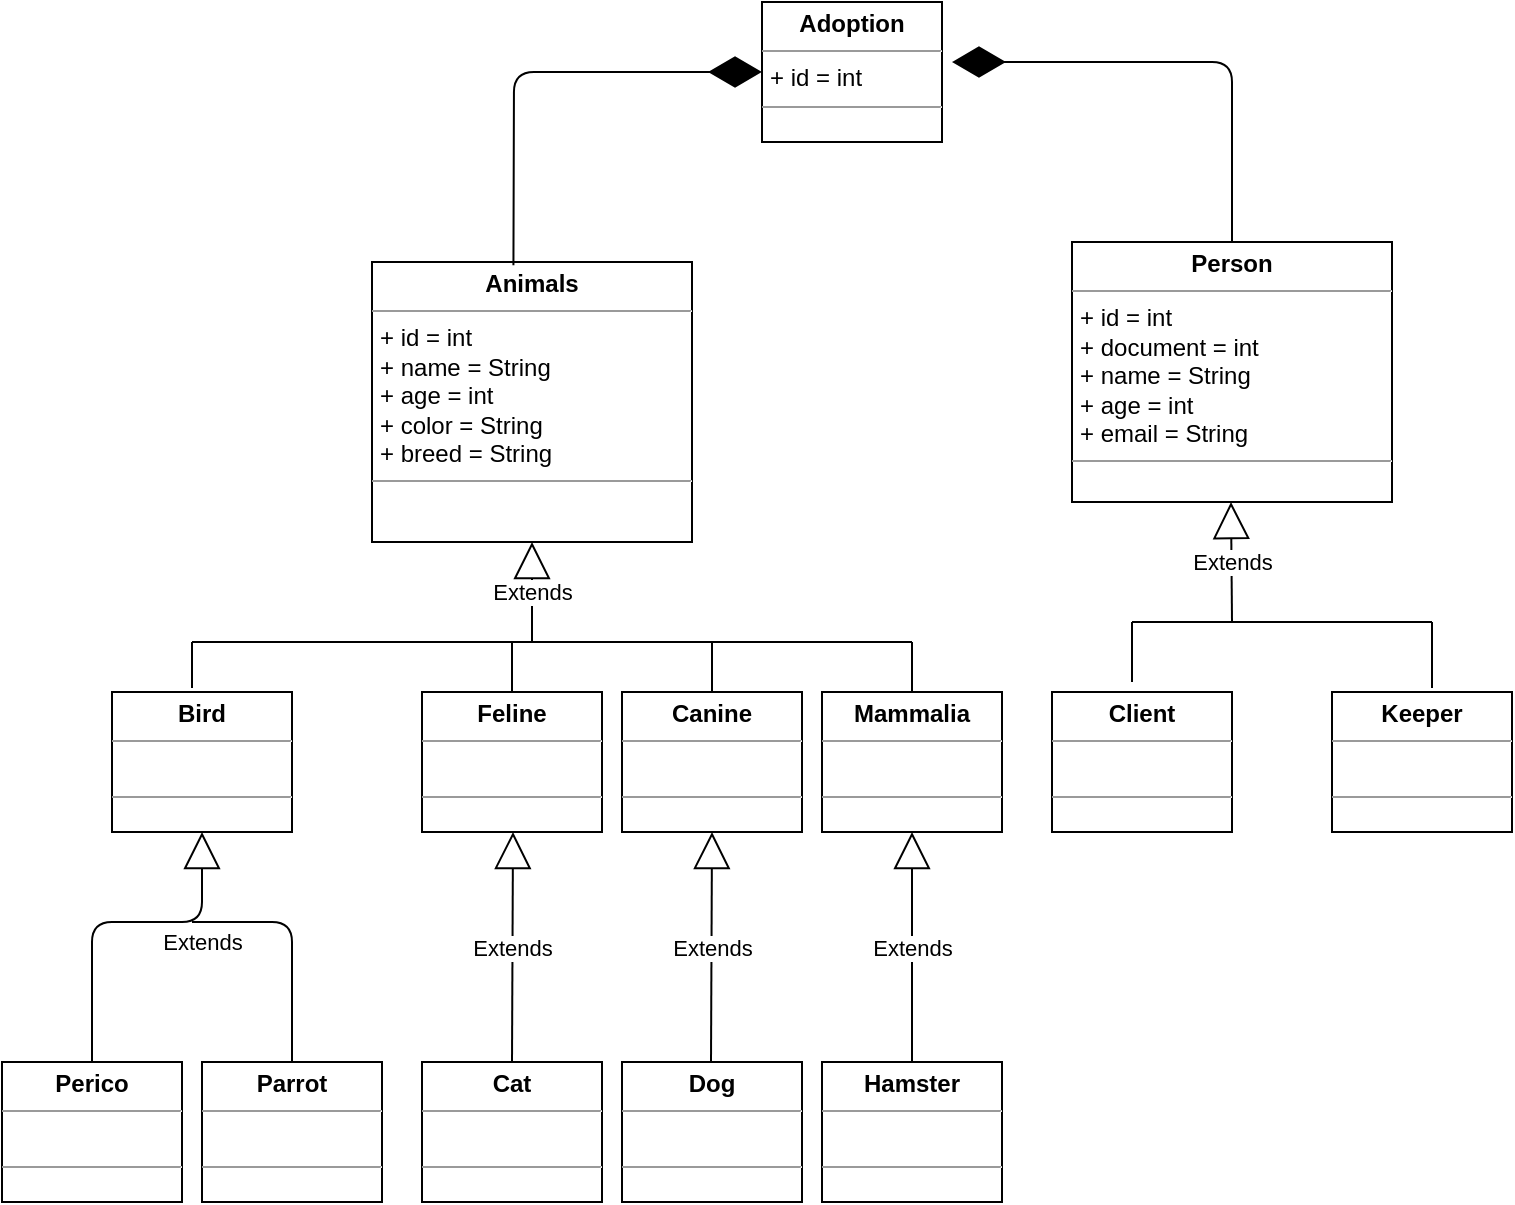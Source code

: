 <mxfile version="10.5.4" type="device"><diagram name="Page-1" id="c4acf3e9-155e-7222-9cf6-157b1a14988f"><mxGraphModel dx="1078" dy="685" grid="1" gridSize="10" guides="1" tooltips="1" connect="1" arrows="1" fold="1" page="1" pageScale="1" pageWidth="850" pageHeight="1100" background="#ffffff" math="0" shadow="0"><root><mxCell id="0"/><mxCell id="1" parent="0"/><mxCell id="kEykll2ha6H4BLFQBwFL-14" value="&lt;p style=&quot;margin: 0px ; margin-top: 4px ; text-align: center&quot;&gt;&lt;b&gt;Animals&lt;/b&gt;&lt;/p&gt;&lt;hr size=&quot;1&quot;&gt;&lt;p style=&quot;margin: 0px ; margin-left: 4px&quot;&gt;&lt;span&gt;+ id = int&lt;/span&gt;&lt;br&gt;&lt;/p&gt;&lt;p style=&quot;margin: 0px ; margin-left: 4px&quot;&gt;+ name = String&lt;br&gt;+ age = int&lt;br&gt;+ color = String&lt;br&gt;+ breed = String&lt;/p&gt;&lt;hr size=&quot;1&quot;&gt;&lt;p style=&quot;margin: 0px ; margin-left: 4px&quot;&gt;&lt;br&gt;&lt;/p&gt;" style="verticalAlign=top;align=left;overflow=fill;fontSize=12;fontFamily=Helvetica;html=1;" vertex="1" parent="1"><mxGeometry x="230" y="160" width="160" height="140" as="geometry"/></mxCell><mxCell id="kEykll2ha6H4BLFQBwFL-15" value="&lt;p style=&quot;margin: 0px ; margin-top: 4px ; text-align: center&quot;&gt;&lt;b&gt;Person&lt;/b&gt;&lt;/p&gt;&lt;hr size=&quot;1&quot;&gt;&lt;p style=&quot;margin: 0px ; margin-left: 4px&quot;&gt;&lt;span&gt;+ id = int&lt;/span&gt;&lt;br&gt;&lt;/p&gt;&lt;p style=&quot;margin: 0px ; margin-left: 4px&quot;&gt;+ document = int&lt;br&gt;+ name = String&lt;br&gt;+ age = int&lt;br&gt;+ email = String&lt;br&gt;&lt;/p&gt;&lt;hr size=&quot;1&quot;&gt;&lt;p style=&quot;margin: 0px ; margin-left: 4px&quot;&gt;&lt;br&gt;&lt;/p&gt;" style="verticalAlign=top;align=left;overflow=fill;fontSize=12;fontFamily=Helvetica;html=1;" vertex="1" parent="1"><mxGeometry x="580" y="150" width="160" height="130" as="geometry"/></mxCell><mxCell id="kEykll2ha6H4BLFQBwFL-16" value="&lt;p style=&quot;margin: 0px ; margin-top: 4px ; text-align: center&quot;&gt;&lt;b&gt;Keeper&lt;/b&gt;&lt;/p&gt;&lt;hr size=&quot;1&quot;&gt;&lt;p style=&quot;margin: 0px ; margin-left: 4px&quot;&gt;&lt;br&gt;&lt;/p&gt;&lt;hr size=&quot;1&quot;&gt;&lt;p style=&quot;margin: 0px ; margin-left: 4px&quot;&gt;&lt;br&gt;&lt;/p&gt;" style="verticalAlign=top;align=left;overflow=fill;fontSize=12;fontFamily=Helvetica;html=1;" vertex="1" parent="1"><mxGeometry x="710" y="375" width="90" height="70" as="geometry"/></mxCell><mxCell id="kEykll2ha6H4BLFQBwFL-17" value="&lt;p style=&quot;margin: 0px ; margin-top: 4px ; text-align: center&quot;&gt;&lt;b&gt;Client&lt;/b&gt;&lt;/p&gt;&lt;hr size=&quot;1&quot;&gt;&lt;p style=&quot;margin: 0px ; margin-left: 4px&quot;&gt;&lt;br&gt;&lt;/p&gt;&lt;hr size=&quot;1&quot;&gt;&lt;p style=&quot;margin: 0px ; margin-left: 4px&quot;&gt;&lt;br&gt;&lt;/p&gt;" style="verticalAlign=top;align=left;overflow=fill;fontSize=12;fontFamily=Helvetica;html=1;" vertex="1" parent="1"><mxGeometry x="570" y="375" width="90" height="70" as="geometry"/></mxCell><mxCell id="kEykll2ha6H4BLFQBwFL-21" value="&lt;p style=&quot;margin: 0px ; margin-top: 4px ; text-align: center&quot;&gt;&lt;b&gt;Bird&lt;/b&gt;&lt;/p&gt;&lt;hr size=&quot;1&quot;&gt;&lt;p style=&quot;margin: 0px ; margin-left: 4px&quot;&gt;&lt;br&gt;&lt;/p&gt;&lt;hr size=&quot;1&quot;&gt;&lt;p style=&quot;margin: 0px ; margin-left: 4px&quot;&gt;&lt;br&gt;&lt;/p&gt;" style="verticalAlign=top;align=left;overflow=fill;fontSize=12;fontFamily=Helvetica;html=1;" vertex="1" parent="1"><mxGeometry x="100" y="375" width="90" height="70" as="geometry"/></mxCell><mxCell id="kEykll2ha6H4BLFQBwFL-22" value="&lt;p style=&quot;margin: 0px ; margin-top: 4px ; text-align: center&quot;&gt;&lt;b&gt;Feline&lt;/b&gt;&lt;/p&gt;&lt;hr size=&quot;1&quot;&gt;&lt;p style=&quot;margin: 0px ; margin-left: 4px&quot;&gt;&lt;br&gt;&lt;/p&gt;&lt;hr size=&quot;1&quot;&gt;&lt;p style=&quot;margin: 0px ; margin-left: 4px&quot;&gt;&lt;br&gt;&lt;/p&gt;" style="verticalAlign=top;align=left;overflow=fill;fontSize=12;fontFamily=Helvetica;html=1;" vertex="1" parent="1"><mxGeometry x="255" y="375" width="90" height="70" as="geometry"/></mxCell><mxCell id="kEykll2ha6H4BLFQBwFL-23" value="&lt;p style=&quot;margin: 0px ; margin-top: 4px ; text-align: center&quot;&gt;&lt;b&gt;Canine&lt;/b&gt;&lt;/p&gt;&lt;hr size=&quot;1&quot;&gt;&lt;p style=&quot;margin: 0px ; margin-left: 4px&quot;&gt;&lt;br&gt;&lt;/p&gt;&lt;hr size=&quot;1&quot;&gt;&lt;p style=&quot;margin: 0px ; margin-left: 4px&quot;&gt;&lt;br&gt;&lt;/p&gt;" style="verticalAlign=top;align=left;overflow=fill;fontSize=12;fontFamily=Helvetica;html=1;" vertex="1" parent="1"><mxGeometry x="355" y="375" width="90" height="70" as="geometry"/></mxCell><mxCell id="kEykll2ha6H4BLFQBwFL-24" value="&lt;p style=&quot;margin: 0px ; margin-top: 4px ; text-align: center&quot;&gt;&lt;b&gt;Mammalia&lt;/b&gt;&lt;/p&gt;&lt;hr size=&quot;1&quot;&gt;&lt;p style=&quot;margin: 0px ; margin-left: 4px&quot;&gt;&lt;br&gt;&lt;/p&gt;&lt;hr size=&quot;1&quot;&gt;&lt;p style=&quot;margin: 0px ; margin-left: 4px&quot;&gt;&lt;br&gt;&lt;/p&gt;" style="verticalAlign=top;align=left;overflow=fill;fontSize=12;fontFamily=Helvetica;html=1;" vertex="1" parent="1"><mxGeometry x="455" y="375" width="90" height="70" as="geometry"/></mxCell><mxCell id="kEykll2ha6H4BLFQBwFL-25" value="&lt;p style=&quot;margin: 0px ; margin-top: 4px ; text-align: center&quot;&gt;&lt;b&gt;Perico&lt;/b&gt;&lt;/p&gt;&lt;hr size=&quot;1&quot;&gt;&lt;p style=&quot;margin: 0px ; margin-left: 4px&quot;&gt;&lt;br&gt;&lt;/p&gt;&lt;hr size=&quot;1&quot;&gt;&lt;p style=&quot;margin: 0px ; margin-left: 4px&quot;&gt;&lt;br&gt;&lt;/p&gt;" style="verticalAlign=top;align=left;overflow=fill;fontSize=12;fontFamily=Helvetica;html=1;" vertex="1" parent="1"><mxGeometry x="45" y="560" width="90" height="70" as="geometry"/></mxCell><mxCell id="kEykll2ha6H4BLFQBwFL-26" value="&lt;p style=&quot;margin: 0px ; margin-top: 4px ; text-align: center&quot;&gt;&lt;b&gt;Parrot&lt;/b&gt;&lt;/p&gt;&lt;hr size=&quot;1&quot;&gt;&lt;p style=&quot;margin: 0px ; margin-left: 4px&quot;&gt;&lt;br&gt;&lt;/p&gt;&lt;hr size=&quot;1&quot;&gt;&lt;p style=&quot;margin: 0px ; margin-left: 4px&quot;&gt;&lt;br&gt;&lt;/p&gt;" style="verticalAlign=top;align=left;overflow=fill;fontSize=12;fontFamily=Helvetica;html=1;" vertex="1" parent="1"><mxGeometry x="145" y="560" width="90" height="70" as="geometry"/></mxCell><mxCell id="kEykll2ha6H4BLFQBwFL-27" value="&lt;p style=&quot;margin: 0px ; margin-top: 4px ; text-align: center&quot;&gt;&lt;b&gt;Cat&lt;/b&gt;&lt;/p&gt;&lt;hr size=&quot;1&quot;&gt;&lt;p style=&quot;margin: 0px ; margin-left: 4px&quot;&gt;&lt;br&gt;&lt;/p&gt;&lt;hr size=&quot;1&quot;&gt;&lt;p style=&quot;margin: 0px ; margin-left: 4px&quot;&gt;&lt;br&gt;&lt;/p&gt;" style="verticalAlign=top;align=left;overflow=fill;fontSize=12;fontFamily=Helvetica;html=1;" vertex="1" parent="1"><mxGeometry x="255" y="560" width="90" height="70" as="geometry"/></mxCell><mxCell id="kEykll2ha6H4BLFQBwFL-28" value="&lt;p style=&quot;margin: 0px ; margin-top: 4px ; text-align: center&quot;&gt;&lt;b&gt;Dog&lt;/b&gt;&lt;/p&gt;&lt;hr size=&quot;1&quot;&gt;&lt;p style=&quot;margin: 0px ; margin-left: 4px&quot;&gt;&lt;br&gt;&lt;/p&gt;&lt;hr size=&quot;1&quot;&gt;&lt;p style=&quot;margin: 0px ; margin-left: 4px&quot;&gt;&lt;br&gt;&lt;/p&gt;" style="verticalAlign=top;align=left;overflow=fill;fontSize=12;fontFamily=Helvetica;html=1;" vertex="1" parent="1"><mxGeometry x="355" y="560" width="90" height="70" as="geometry"/></mxCell><mxCell id="kEykll2ha6H4BLFQBwFL-29" value="&lt;p style=&quot;margin: 0px ; margin-top: 4px ; text-align: center&quot;&gt;&lt;b&gt;Hamster&lt;/b&gt;&lt;/p&gt;&lt;hr size=&quot;1&quot;&gt;&lt;p style=&quot;margin: 0px ; margin-left: 4px&quot;&gt;&lt;br&gt;&lt;/p&gt;&lt;hr size=&quot;1&quot;&gt;&lt;p style=&quot;margin: 0px ; margin-left: 4px&quot;&gt;&lt;br&gt;&lt;/p&gt;" style="verticalAlign=top;align=left;overflow=fill;fontSize=12;fontFamily=Helvetica;html=1;" vertex="1" parent="1"><mxGeometry x="455" y="560" width="90" height="70" as="geometry"/></mxCell><mxCell id="kEykll2ha6H4BLFQBwFL-31" value="Extends" style="endArrow=block;endSize=16;endFill=0;html=1;entryX=0.5;entryY=1;entryDx=0;entryDy=0;exitX=0.5;exitY=0;exitDx=0;exitDy=0;" edge="1" parent="1" source="kEykll2ha6H4BLFQBwFL-29" target="kEykll2ha6H4BLFQBwFL-24"><mxGeometry width="160" relative="1" as="geometry"><mxPoint x="500" y="550" as="sourcePoint"/><mxPoint x="750" y="570" as="targetPoint"/></mxGeometry></mxCell><mxCell id="kEykll2ha6H4BLFQBwFL-32" value="Extends" style="endArrow=block;endSize=16;endFill=0;html=1;exitX=0.5;exitY=0;exitDx=0;exitDy=0;entryX=0.5;entryY=1;entryDx=0;entryDy=0;" edge="1" parent="1" target="kEykll2ha6H4BLFQBwFL-23"><mxGeometry width="160" relative="1" as="geometry"><mxPoint x="399.5" y="560" as="sourcePoint"/><mxPoint x="400" y="460" as="targetPoint"/></mxGeometry></mxCell><mxCell id="kEykll2ha6H4BLFQBwFL-33" value="Extends" style="endArrow=block;endSize=16;endFill=0;html=1;entryX=0.5;entryY=1;entryDx=0;entryDy=0;exitX=0.5;exitY=0;exitDx=0;exitDy=0;" edge="1" parent="1" source="kEykll2ha6H4BLFQBwFL-25" target="kEykll2ha6H4BLFQBwFL-21"><mxGeometry x="0.471" y="-10" width="160" relative="1" as="geometry"><mxPoint x="90" y="550" as="sourcePoint"/><mxPoint x="144" y="460" as="targetPoint"/><Array as="points"><mxPoint x="90" y="490"/><mxPoint x="145" y="490"/></Array><mxPoint x="-10" y="10" as="offset"/></mxGeometry></mxCell><mxCell id="kEykll2ha6H4BLFQBwFL-37" value="" style="endArrow=none;html=1;exitX=0.5;exitY=0;exitDx=0;exitDy=0;" edge="1" parent="1" source="kEykll2ha6H4BLFQBwFL-26"><mxGeometry width="50" height="50" relative="1" as="geometry"><mxPoint x="170" y="540" as="sourcePoint"/><mxPoint x="140" y="490" as="targetPoint"/><Array as="points"><mxPoint x="190" y="490"/></Array></mxGeometry></mxCell><mxCell id="kEykll2ha6H4BLFQBwFL-40" value="Extends" style="endArrow=block;endSize=16;endFill=0;html=1;exitX=0.5;exitY=0;exitDx=0;exitDy=0;entryX=0.5;entryY=1;entryDx=0;entryDy=0;" edge="1" parent="1"><mxGeometry width="160" relative="1" as="geometry"><mxPoint x="300" y="560" as="sourcePoint"/><mxPoint x="300.5" y="445" as="targetPoint"/></mxGeometry></mxCell><mxCell id="kEykll2ha6H4BLFQBwFL-41" value="Extends" style="endArrow=block;endSize=16;endFill=0;html=1;entryX=0.5;entryY=1;entryDx=0;entryDy=0;" edge="1" parent="1" target="kEykll2ha6H4BLFQBwFL-14"><mxGeometry width="160" relative="1" as="geometry"><mxPoint x="310" y="350" as="sourcePoint"/><mxPoint x="290" y="340" as="targetPoint"/></mxGeometry></mxCell><mxCell id="kEykll2ha6H4BLFQBwFL-42" value="" style="endArrow=none;html=1;" edge="1" parent="1"><mxGeometry width="50" height="50" relative="1" as="geometry"><mxPoint x="140" y="350" as="sourcePoint"/><mxPoint x="500" y="350" as="targetPoint"/></mxGeometry></mxCell><mxCell id="kEykll2ha6H4BLFQBwFL-43" value="" style="endArrow=none;html=1;" edge="1" parent="1"><mxGeometry width="50" height="50" relative="1" as="geometry"><mxPoint x="140" y="373" as="sourcePoint"/><mxPoint x="140" y="350" as="targetPoint"/></mxGeometry></mxCell><mxCell id="kEykll2ha6H4BLFQBwFL-45" value="" style="endArrow=none;html=1;exitX=0.5;exitY=0;exitDx=0;exitDy=0;" edge="1" parent="1" source="kEykll2ha6H4BLFQBwFL-22"><mxGeometry width="50" height="50" relative="1" as="geometry"><mxPoint x="150" y="383" as="sourcePoint"/><mxPoint x="300" y="350" as="targetPoint"/></mxGeometry></mxCell><mxCell id="kEykll2ha6H4BLFQBwFL-46" value="" style="endArrow=none;html=1;exitX=0.5;exitY=0;exitDx=0;exitDy=0;" edge="1" parent="1" source="kEykll2ha6H4BLFQBwFL-23"><mxGeometry width="50" height="50" relative="1" as="geometry"><mxPoint x="310" y="385" as="sourcePoint"/><mxPoint x="400" y="350" as="targetPoint"/></mxGeometry></mxCell><mxCell id="kEykll2ha6H4BLFQBwFL-47" value="" style="endArrow=none;html=1;exitX=0.5;exitY=0;exitDx=0;exitDy=0;" edge="1" parent="1" source="kEykll2ha6H4BLFQBwFL-24"><mxGeometry width="50" height="50" relative="1" as="geometry"><mxPoint x="320" y="395" as="sourcePoint"/><mxPoint x="500" y="350" as="targetPoint"/></mxGeometry></mxCell><mxCell id="kEykll2ha6H4BLFQBwFL-48" value="Extends" style="endArrow=block;endSize=16;endFill=0;html=1;entryX=0.5;entryY=1;entryDx=0;entryDy=0;" edge="1" parent="1"><mxGeometry width="160" relative="1" as="geometry"><mxPoint x="660" y="340" as="sourcePoint"/><mxPoint x="659.5" y="280" as="targetPoint"/></mxGeometry></mxCell><mxCell id="kEykll2ha6H4BLFQBwFL-49" value="" style="endArrow=none;html=1;" edge="1" parent="1"><mxGeometry width="50" height="50" relative="1" as="geometry"><mxPoint x="610" y="340" as="sourcePoint"/><mxPoint x="760" y="340" as="targetPoint"/></mxGeometry></mxCell><mxCell id="kEykll2ha6H4BLFQBwFL-50" value="" style="endArrow=none;html=1;" edge="1" parent="1"><mxGeometry width="50" height="50" relative="1" as="geometry"><mxPoint x="610" y="370" as="sourcePoint"/><mxPoint x="610" y="340" as="targetPoint"/></mxGeometry></mxCell><mxCell id="kEykll2ha6H4BLFQBwFL-51" value="" style="endArrow=none;html=1;" edge="1" parent="1"><mxGeometry width="50" height="50" relative="1" as="geometry"><mxPoint x="760" y="373" as="sourcePoint"/><mxPoint x="760" y="340" as="targetPoint"/></mxGeometry></mxCell><mxCell id="kEykll2ha6H4BLFQBwFL-54" value="&lt;p style=&quot;margin: 0px ; margin-top: 4px ; text-align: center&quot;&gt;&lt;b&gt;Adoption&lt;/b&gt;&lt;/p&gt;&lt;hr size=&quot;1&quot;&gt;&lt;p style=&quot;margin: 0px ; margin-left: 4px&quot;&gt;+ id = int&lt;/p&gt;&lt;hr size=&quot;1&quot;&gt;&lt;p style=&quot;margin: 0px ; margin-left: 4px&quot;&gt;&lt;br&gt;&lt;/p&gt;" style="verticalAlign=top;align=left;overflow=fill;fontSize=12;fontFamily=Helvetica;html=1;" vertex="1" parent="1"><mxGeometry x="425" y="30" width="90" height="70" as="geometry"/></mxCell><mxCell id="kEykll2ha6H4BLFQBwFL-58" value="" style="endArrow=diamondThin;endFill=1;endSize=24;html=1;entryX=0;entryY=0.5;entryDx=0;entryDy=0;exitX=0.442;exitY=0.012;exitDx=0;exitDy=0;exitPerimeter=0;" edge="1" parent="1" source="kEykll2ha6H4BLFQBwFL-14" target="kEykll2ha6H4BLFQBwFL-54"><mxGeometry width="160" relative="1" as="geometry"><mxPoint x="250" y="80" as="sourcePoint"/><mxPoint x="410" y="80" as="targetPoint"/><Array as="points"><mxPoint x="301" y="65"/></Array></mxGeometry></mxCell><mxCell id="kEykll2ha6H4BLFQBwFL-60" value="" style="endArrow=diamondThin;endFill=1;endSize=24;html=1;exitX=0.5;exitY=0;exitDx=0;exitDy=0;" edge="1" parent="1" source="kEykll2ha6H4BLFQBwFL-15"><mxGeometry width="160" relative="1" as="geometry"><mxPoint x="590" y="80" as="sourcePoint"/><mxPoint x="520" y="60" as="targetPoint"/><Array as="points"><mxPoint x="660" y="60"/></Array></mxGeometry></mxCell></root></mxGraphModel></diagram></mxfile>